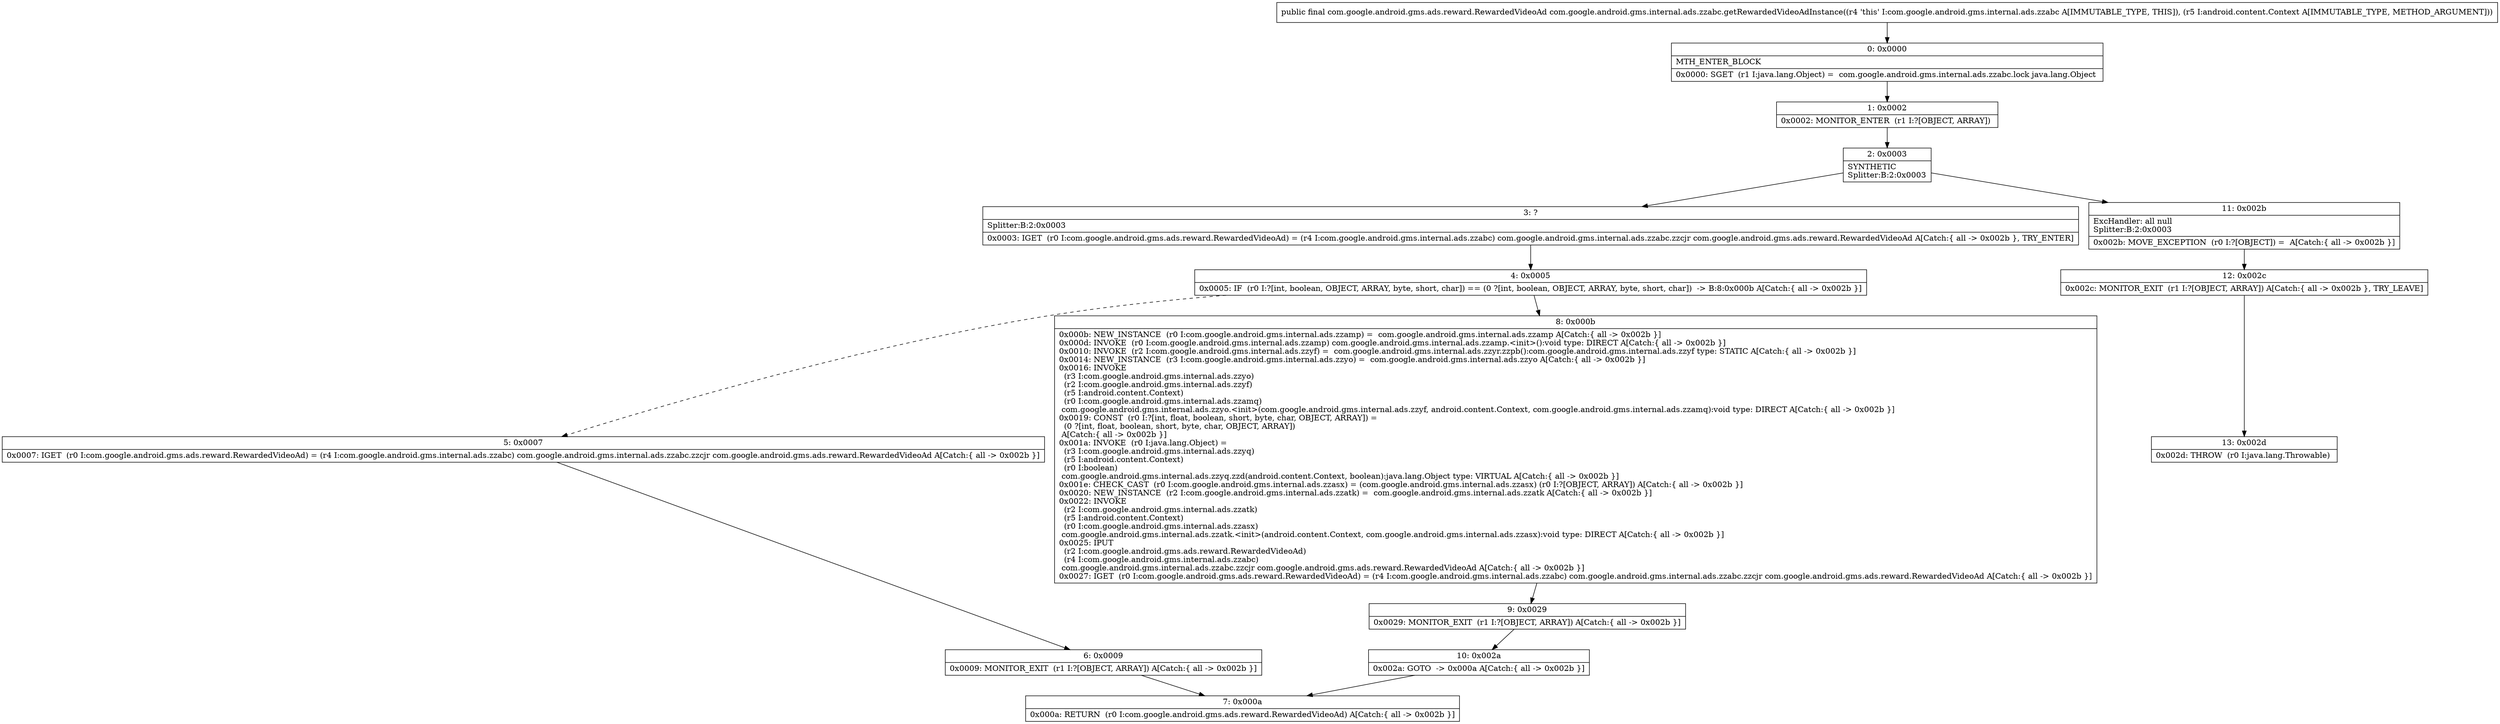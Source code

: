 digraph "CFG forcom.google.android.gms.internal.ads.zzabc.getRewardedVideoAdInstance(Landroid\/content\/Context;)Lcom\/google\/android\/gms\/ads\/reward\/RewardedVideoAd;" {
Node_0 [shape=record,label="{0\:\ 0x0000|MTH_ENTER_BLOCK\l|0x0000: SGET  (r1 I:java.lang.Object) =  com.google.android.gms.internal.ads.zzabc.lock java.lang.Object \l}"];
Node_1 [shape=record,label="{1\:\ 0x0002|0x0002: MONITOR_ENTER  (r1 I:?[OBJECT, ARRAY]) \l}"];
Node_2 [shape=record,label="{2\:\ 0x0003|SYNTHETIC\lSplitter:B:2:0x0003\l}"];
Node_3 [shape=record,label="{3\:\ ?|Splitter:B:2:0x0003\l|0x0003: IGET  (r0 I:com.google.android.gms.ads.reward.RewardedVideoAd) = (r4 I:com.google.android.gms.internal.ads.zzabc) com.google.android.gms.internal.ads.zzabc.zzcjr com.google.android.gms.ads.reward.RewardedVideoAd A[Catch:\{ all \-\> 0x002b \}, TRY_ENTER]\l}"];
Node_4 [shape=record,label="{4\:\ 0x0005|0x0005: IF  (r0 I:?[int, boolean, OBJECT, ARRAY, byte, short, char]) == (0 ?[int, boolean, OBJECT, ARRAY, byte, short, char])  \-\> B:8:0x000b A[Catch:\{ all \-\> 0x002b \}]\l}"];
Node_5 [shape=record,label="{5\:\ 0x0007|0x0007: IGET  (r0 I:com.google.android.gms.ads.reward.RewardedVideoAd) = (r4 I:com.google.android.gms.internal.ads.zzabc) com.google.android.gms.internal.ads.zzabc.zzcjr com.google.android.gms.ads.reward.RewardedVideoAd A[Catch:\{ all \-\> 0x002b \}]\l}"];
Node_6 [shape=record,label="{6\:\ 0x0009|0x0009: MONITOR_EXIT  (r1 I:?[OBJECT, ARRAY]) A[Catch:\{ all \-\> 0x002b \}]\l}"];
Node_7 [shape=record,label="{7\:\ 0x000a|0x000a: RETURN  (r0 I:com.google.android.gms.ads.reward.RewardedVideoAd) A[Catch:\{ all \-\> 0x002b \}]\l}"];
Node_8 [shape=record,label="{8\:\ 0x000b|0x000b: NEW_INSTANCE  (r0 I:com.google.android.gms.internal.ads.zzamp) =  com.google.android.gms.internal.ads.zzamp A[Catch:\{ all \-\> 0x002b \}]\l0x000d: INVOKE  (r0 I:com.google.android.gms.internal.ads.zzamp) com.google.android.gms.internal.ads.zzamp.\<init\>():void type: DIRECT A[Catch:\{ all \-\> 0x002b \}]\l0x0010: INVOKE  (r2 I:com.google.android.gms.internal.ads.zzyf) =  com.google.android.gms.internal.ads.zzyr.zzpb():com.google.android.gms.internal.ads.zzyf type: STATIC A[Catch:\{ all \-\> 0x002b \}]\l0x0014: NEW_INSTANCE  (r3 I:com.google.android.gms.internal.ads.zzyo) =  com.google.android.gms.internal.ads.zzyo A[Catch:\{ all \-\> 0x002b \}]\l0x0016: INVOKE  \l  (r3 I:com.google.android.gms.internal.ads.zzyo)\l  (r2 I:com.google.android.gms.internal.ads.zzyf)\l  (r5 I:android.content.Context)\l  (r0 I:com.google.android.gms.internal.ads.zzamq)\l com.google.android.gms.internal.ads.zzyo.\<init\>(com.google.android.gms.internal.ads.zzyf, android.content.Context, com.google.android.gms.internal.ads.zzamq):void type: DIRECT A[Catch:\{ all \-\> 0x002b \}]\l0x0019: CONST  (r0 I:?[int, float, boolean, short, byte, char, OBJECT, ARRAY]) = \l  (0 ?[int, float, boolean, short, byte, char, OBJECT, ARRAY])\l A[Catch:\{ all \-\> 0x002b \}]\l0x001a: INVOKE  (r0 I:java.lang.Object) = \l  (r3 I:com.google.android.gms.internal.ads.zzyq)\l  (r5 I:android.content.Context)\l  (r0 I:boolean)\l com.google.android.gms.internal.ads.zzyq.zzd(android.content.Context, boolean):java.lang.Object type: VIRTUAL A[Catch:\{ all \-\> 0x002b \}]\l0x001e: CHECK_CAST  (r0 I:com.google.android.gms.internal.ads.zzasx) = (com.google.android.gms.internal.ads.zzasx) (r0 I:?[OBJECT, ARRAY]) A[Catch:\{ all \-\> 0x002b \}]\l0x0020: NEW_INSTANCE  (r2 I:com.google.android.gms.internal.ads.zzatk) =  com.google.android.gms.internal.ads.zzatk A[Catch:\{ all \-\> 0x002b \}]\l0x0022: INVOKE  \l  (r2 I:com.google.android.gms.internal.ads.zzatk)\l  (r5 I:android.content.Context)\l  (r0 I:com.google.android.gms.internal.ads.zzasx)\l com.google.android.gms.internal.ads.zzatk.\<init\>(android.content.Context, com.google.android.gms.internal.ads.zzasx):void type: DIRECT A[Catch:\{ all \-\> 0x002b \}]\l0x0025: IPUT  \l  (r2 I:com.google.android.gms.ads.reward.RewardedVideoAd)\l  (r4 I:com.google.android.gms.internal.ads.zzabc)\l com.google.android.gms.internal.ads.zzabc.zzcjr com.google.android.gms.ads.reward.RewardedVideoAd A[Catch:\{ all \-\> 0x002b \}]\l0x0027: IGET  (r0 I:com.google.android.gms.ads.reward.RewardedVideoAd) = (r4 I:com.google.android.gms.internal.ads.zzabc) com.google.android.gms.internal.ads.zzabc.zzcjr com.google.android.gms.ads.reward.RewardedVideoAd A[Catch:\{ all \-\> 0x002b \}]\l}"];
Node_9 [shape=record,label="{9\:\ 0x0029|0x0029: MONITOR_EXIT  (r1 I:?[OBJECT, ARRAY]) A[Catch:\{ all \-\> 0x002b \}]\l}"];
Node_10 [shape=record,label="{10\:\ 0x002a|0x002a: GOTO  \-\> 0x000a A[Catch:\{ all \-\> 0x002b \}]\l}"];
Node_11 [shape=record,label="{11\:\ 0x002b|ExcHandler: all null\lSplitter:B:2:0x0003\l|0x002b: MOVE_EXCEPTION  (r0 I:?[OBJECT]) =  A[Catch:\{ all \-\> 0x002b \}]\l}"];
Node_12 [shape=record,label="{12\:\ 0x002c|0x002c: MONITOR_EXIT  (r1 I:?[OBJECT, ARRAY]) A[Catch:\{ all \-\> 0x002b \}, TRY_LEAVE]\l}"];
Node_13 [shape=record,label="{13\:\ 0x002d|0x002d: THROW  (r0 I:java.lang.Throwable) \l}"];
MethodNode[shape=record,label="{public final com.google.android.gms.ads.reward.RewardedVideoAd com.google.android.gms.internal.ads.zzabc.getRewardedVideoAdInstance((r4 'this' I:com.google.android.gms.internal.ads.zzabc A[IMMUTABLE_TYPE, THIS]), (r5 I:android.content.Context A[IMMUTABLE_TYPE, METHOD_ARGUMENT])) }"];
MethodNode -> Node_0;
Node_0 -> Node_1;
Node_1 -> Node_2;
Node_2 -> Node_3;
Node_2 -> Node_11;
Node_3 -> Node_4;
Node_4 -> Node_5[style=dashed];
Node_4 -> Node_8;
Node_5 -> Node_6;
Node_6 -> Node_7;
Node_8 -> Node_9;
Node_9 -> Node_10;
Node_10 -> Node_7;
Node_11 -> Node_12;
Node_12 -> Node_13;
}

